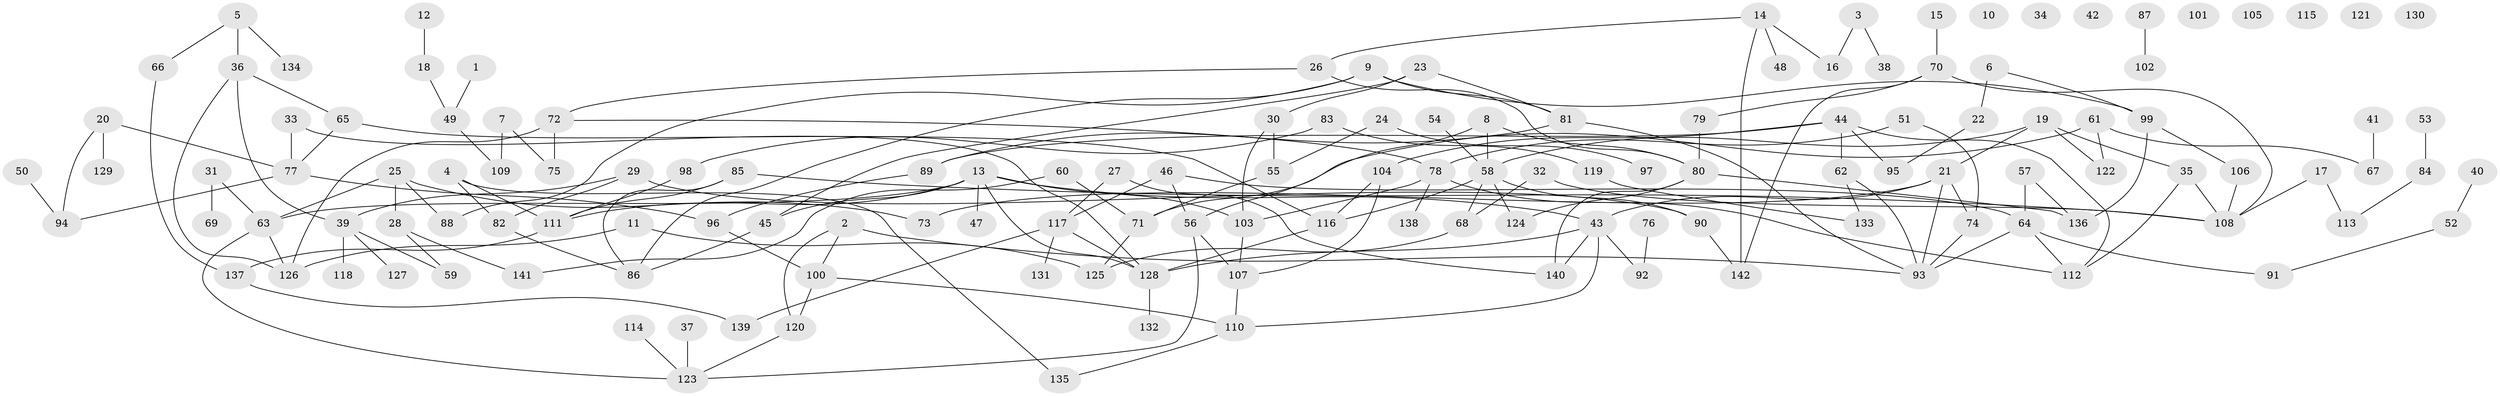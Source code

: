 // coarse degree distribution, {1: 0.16, 4: 0.14, 3: 0.17, 5: 0.11, 2: 0.25, 0: 0.09, 10: 0.01, 6: 0.04, 8: 0.01, 7: 0.02}
// Generated by graph-tools (version 1.1) at 2025/23/03/03/25 07:23:28]
// undirected, 142 vertices, 187 edges
graph export_dot {
graph [start="1"]
  node [color=gray90,style=filled];
  1;
  2;
  3;
  4;
  5;
  6;
  7;
  8;
  9;
  10;
  11;
  12;
  13;
  14;
  15;
  16;
  17;
  18;
  19;
  20;
  21;
  22;
  23;
  24;
  25;
  26;
  27;
  28;
  29;
  30;
  31;
  32;
  33;
  34;
  35;
  36;
  37;
  38;
  39;
  40;
  41;
  42;
  43;
  44;
  45;
  46;
  47;
  48;
  49;
  50;
  51;
  52;
  53;
  54;
  55;
  56;
  57;
  58;
  59;
  60;
  61;
  62;
  63;
  64;
  65;
  66;
  67;
  68;
  69;
  70;
  71;
  72;
  73;
  74;
  75;
  76;
  77;
  78;
  79;
  80;
  81;
  82;
  83;
  84;
  85;
  86;
  87;
  88;
  89;
  90;
  91;
  92;
  93;
  94;
  95;
  96;
  97;
  98;
  99;
  100;
  101;
  102;
  103;
  104;
  105;
  106;
  107;
  108;
  109;
  110;
  111;
  112;
  113;
  114;
  115;
  116;
  117;
  118;
  119;
  120;
  121;
  122;
  123;
  124;
  125;
  126;
  127;
  128;
  129;
  130;
  131;
  132;
  133;
  134;
  135;
  136;
  137;
  138;
  139;
  140;
  141;
  142;
  1 -- 49;
  2 -- 93;
  2 -- 100;
  2 -- 120;
  3 -- 16;
  3 -- 38;
  4 -- 82;
  4 -- 111;
  4 -- 135;
  5 -- 36;
  5 -- 66;
  5 -- 134;
  6 -- 22;
  6 -- 99;
  7 -- 75;
  7 -- 109;
  8 -- 56;
  8 -- 58;
  8 -- 80;
  9 -- 81;
  9 -- 86;
  9 -- 88;
  9 -- 99;
  11 -- 125;
  11 -- 126;
  12 -- 18;
  13 -- 43;
  13 -- 45;
  13 -- 47;
  13 -- 63;
  13 -- 103;
  13 -- 111;
  13 -- 128;
  14 -- 16;
  14 -- 26;
  14 -- 48;
  14 -- 142;
  15 -- 70;
  17 -- 108;
  17 -- 113;
  18 -- 49;
  19 -- 21;
  19 -- 35;
  19 -- 58;
  19 -- 122;
  20 -- 77;
  20 -- 94;
  20 -- 129;
  21 -- 43;
  21 -- 73;
  21 -- 74;
  21 -- 93;
  22 -- 95;
  23 -- 30;
  23 -- 45;
  23 -- 81;
  24 -- 55;
  24 -- 97;
  25 -- 28;
  25 -- 63;
  25 -- 73;
  25 -- 88;
  26 -- 72;
  26 -- 80;
  27 -- 117;
  27 -- 140;
  28 -- 59;
  28 -- 141;
  29 -- 39;
  29 -- 82;
  29 -- 90;
  30 -- 55;
  30 -- 103;
  31 -- 63;
  31 -- 69;
  32 -- 68;
  32 -- 108;
  33 -- 77;
  33 -- 128;
  35 -- 108;
  35 -- 112;
  36 -- 39;
  36 -- 65;
  36 -- 126;
  37 -- 123;
  39 -- 59;
  39 -- 118;
  39 -- 127;
  40 -- 52;
  41 -- 67;
  43 -- 92;
  43 -- 110;
  43 -- 128;
  43 -- 140;
  44 -- 62;
  44 -- 89;
  44 -- 95;
  44 -- 104;
  44 -- 112;
  45 -- 86;
  46 -- 56;
  46 -- 64;
  46 -- 117;
  49 -- 109;
  50 -- 94;
  51 -- 74;
  51 -- 78;
  52 -- 91;
  53 -- 84;
  54 -- 58;
  55 -- 71;
  56 -- 107;
  56 -- 123;
  57 -- 64;
  57 -- 136;
  58 -- 68;
  58 -- 90;
  58 -- 116;
  58 -- 124;
  60 -- 71;
  60 -- 141;
  61 -- 67;
  61 -- 71;
  61 -- 122;
  62 -- 93;
  62 -- 133;
  63 -- 123;
  63 -- 126;
  64 -- 91;
  64 -- 93;
  64 -- 112;
  65 -- 77;
  65 -- 116;
  66 -- 137;
  68 -- 125;
  70 -- 79;
  70 -- 108;
  70 -- 142;
  71 -- 125;
  72 -- 75;
  72 -- 78;
  72 -- 126;
  74 -- 93;
  76 -- 92;
  77 -- 94;
  77 -- 96;
  78 -- 103;
  78 -- 112;
  78 -- 138;
  79 -- 80;
  80 -- 124;
  80 -- 136;
  80 -- 140;
  81 -- 89;
  81 -- 93;
  82 -- 86;
  83 -- 98;
  83 -- 119;
  84 -- 113;
  85 -- 86;
  85 -- 108;
  85 -- 111;
  87 -- 102;
  89 -- 96;
  90 -- 142;
  96 -- 100;
  98 -- 111;
  99 -- 106;
  99 -- 136;
  100 -- 110;
  100 -- 120;
  103 -- 107;
  104 -- 107;
  104 -- 116;
  106 -- 108;
  107 -- 110;
  110 -- 135;
  111 -- 137;
  114 -- 123;
  116 -- 128;
  117 -- 128;
  117 -- 131;
  117 -- 139;
  119 -- 133;
  120 -- 123;
  128 -- 132;
  137 -- 139;
}
